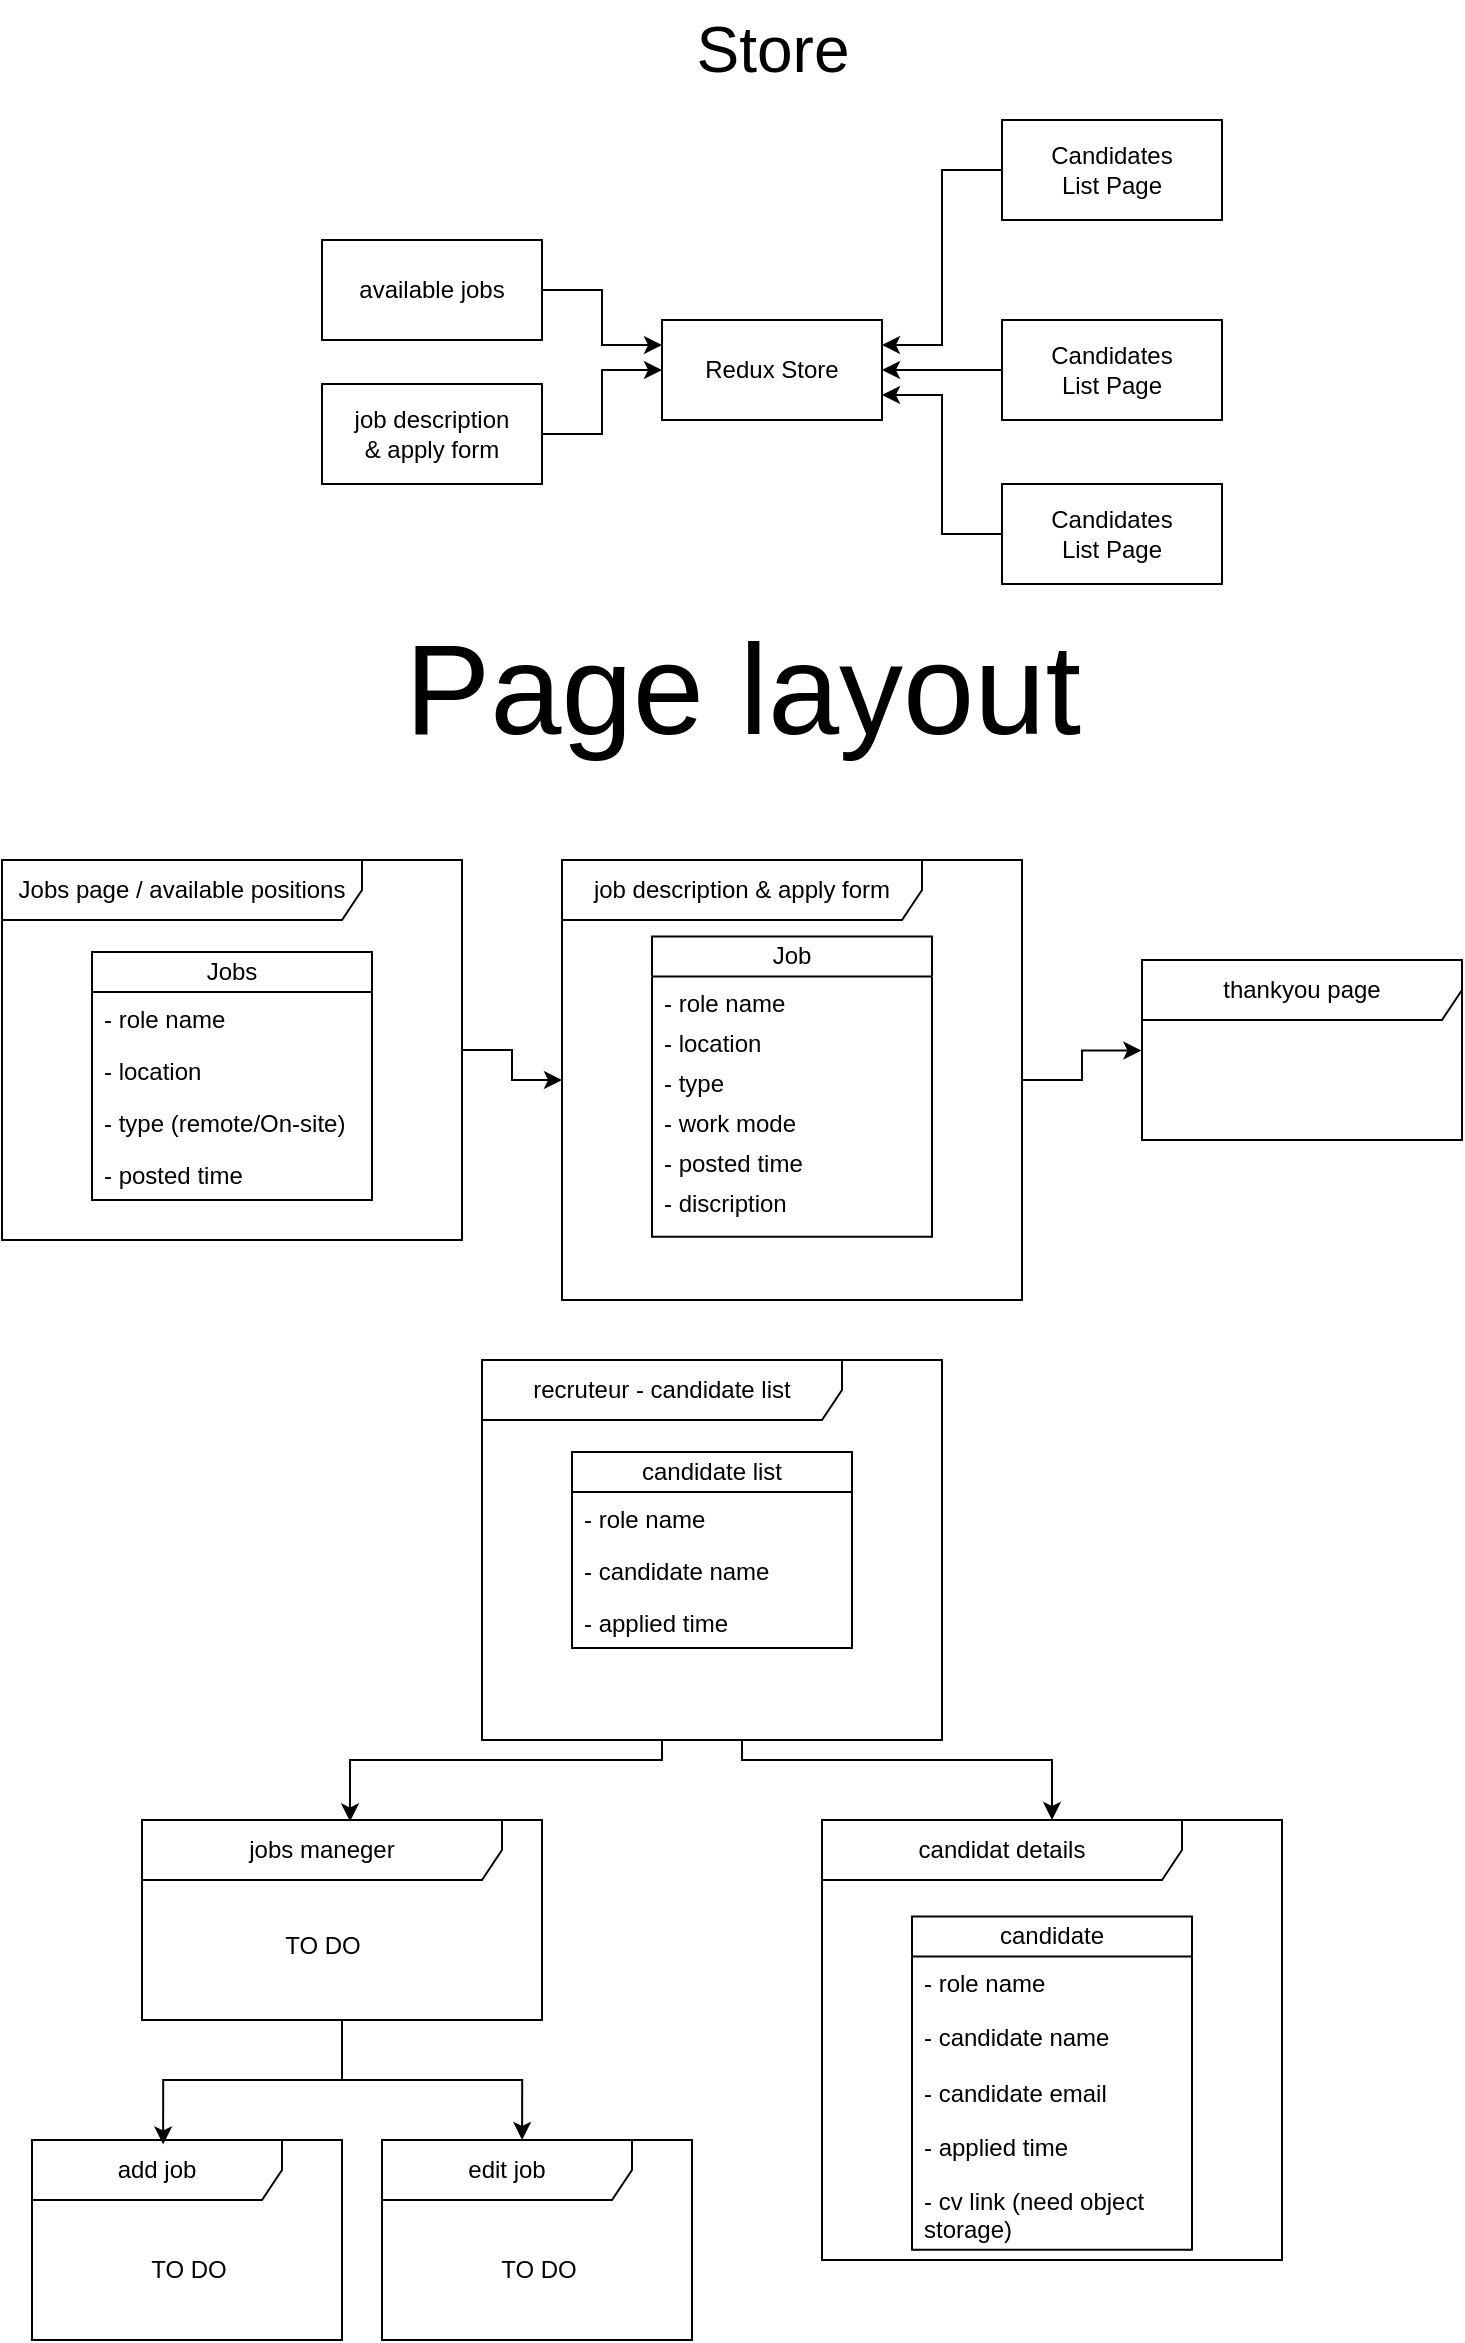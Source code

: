<mxfile version="26.1.3">
  <diagram name="Page-1" id="Qi487bEaUuhzNr4uj1XG">
    <mxGraphModel dx="913" dy="491" grid="1" gridSize="10" guides="1" tooltips="1" connect="1" arrows="1" fold="1" page="1" pageScale="1" pageWidth="850" pageHeight="1100" math="0" shadow="0">
      <root>
        <mxCell id="0" />
        <mxCell id="1" parent="0" />
        <mxCell id="W4q3u5rg73CAA8kYg7KD-1" value="Redux Store" style="html=1;whiteSpace=wrap;" vertex="1" parent="1">
          <mxGeometry x="360" y="300" width="110" height="50" as="geometry" />
        </mxCell>
        <mxCell id="W4q3u5rg73CAA8kYg7KD-3" style="edgeStyle=orthogonalEdgeStyle;rounded=0;orthogonalLoop=1;jettySize=auto;html=1;entryX=0;entryY=0.25;entryDx=0;entryDy=0;exitX=1;exitY=0.5;exitDx=0;exitDy=0;" edge="1" parent="1" source="W4q3u5rg73CAA8kYg7KD-2" target="W4q3u5rg73CAA8kYg7KD-1">
          <mxGeometry relative="1" as="geometry">
            <Array as="points">
              <mxPoint x="330" y="285" />
              <mxPoint x="330" y="313" />
            </Array>
          </mxGeometry>
        </mxCell>
        <mxCell id="W4q3u5rg73CAA8kYg7KD-2" value="available jobs" style="html=1;whiteSpace=wrap;" vertex="1" parent="1">
          <mxGeometry x="190" y="260" width="110" height="50" as="geometry" />
        </mxCell>
        <mxCell id="W4q3u5rg73CAA8kYg7KD-6" style="edgeStyle=orthogonalEdgeStyle;rounded=0;orthogonalLoop=1;jettySize=auto;html=1;entryX=1;entryY=0.25;entryDx=0;entryDy=0;" edge="1" parent="1" source="W4q3u5rg73CAA8kYg7KD-4" target="W4q3u5rg73CAA8kYg7KD-1">
          <mxGeometry relative="1" as="geometry" />
        </mxCell>
        <mxCell id="W4q3u5rg73CAA8kYg7KD-4" value="Candidates&lt;div&gt;List Page&lt;/div&gt;" style="html=1;whiteSpace=wrap;" vertex="1" parent="1">
          <mxGeometry x="530" y="200" width="110" height="50" as="geometry" />
        </mxCell>
        <mxCell id="W4q3u5rg73CAA8kYg7KD-8" style="edgeStyle=orthogonalEdgeStyle;rounded=0;orthogonalLoop=1;jettySize=auto;html=1;entryX=1;entryY=0.75;entryDx=0;entryDy=0;" edge="1" parent="1" source="W4q3u5rg73CAA8kYg7KD-7" target="W4q3u5rg73CAA8kYg7KD-1">
          <mxGeometry relative="1" as="geometry" />
        </mxCell>
        <mxCell id="W4q3u5rg73CAA8kYg7KD-7" value="Candidates&lt;div&gt;List Page&lt;/div&gt;" style="html=1;whiteSpace=wrap;" vertex="1" parent="1">
          <mxGeometry x="530" y="382" width="110" height="50" as="geometry" />
        </mxCell>
        <mxCell id="W4q3u5rg73CAA8kYg7KD-21" value="" style="group" vertex="1" connectable="0" parent="1">
          <mxGeometry x="30" y="570" width="230" height="190" as="geometry" />
        </mxCell>
        <mxCell id="W4q3u5rg73CAA8kYg7KD-12" value="Jobs page / available positions" style="shape=umlFrame;whiteSpace=wrap;html=1;pointerEvents=0;width=180;height=30;" vertex="1" parent="W4q3u5rg73CAA8kYg7KD-21">
          <mxGeometry width="230" height="190" as="geometry" />
        </mxCell>
        <mxCell id="W4q3u5rg73CAA8kYg7KD-13" value="Jobs" style="swimlane;fontStyle=0;childLayout=stackLayout;horizontal=1;startSize=20;fillColor=none;horizontalStack=0;resizeParent=1;resizeParentMax=0;resizeLast=0;collapsible=1;marginBottom=0;whiteSpace=wrap;html=1;" vertex="1" parent="W4q3u5rg73CAA8kYg7KD-21">
          <mxGeometry x="45" y="46" width="140" height="124" as="geometry">
            <mxRectangle x="305" y="640" width="70" height="30" as="alternateBounds" />
          </mxGeometry>
        </mxCell>
        <mxCell id="W4q3u5rg73CAA8kYg7KD-14" value="- role name" style="text;strokeColor=none;fillColor=none;align=left;verticalAlign=top;spacingLeft=4;spacingRight=4;overflow=hidden;rotatable=0;points=[[0,0.5],[1,0.5]];portConstraint=eastwest;whiteSpace=wrap;html=1;" vertex="1" parent="W4q3u5rg73CAA8kYg7KD-13">
          <mxGeometry y="20" width="140" height="26" as="geometry" />
        </mxCell>
        <mxCell id="W4q3u5rg73CAA8kYg7KD-15" value="- location&amp;nbsp;" style="text;strokeColor=none;fillColor=none;align=left;verticalAlign=top;spacingLeft=4;spacingRight=4;overflow=hidden;rotatable=0;points=[[0,0.5],[1,0.5]];portConstraint=eastwest;whiteSpace=wrap;html=1;" vertex="1" parent="W4q3u5rg73CAA8kYg7KD-13">
          <mxGeometry y="46" width="140" height="26" as="geometry" />
        </mxCell>
        <mxCell id="W4q3u5rg73CAA8kYg7KD-16" value="- type (remote/On-site)" style="text;strokeColor=none;fillColor=none;align=left;verticalAlign=top;spacingLeft=4;spacingRight=4;overflow=hidden;rotatable=0;points=[[0,0.5],[1,0.5]];portConstraint=eastwest;whiteSpace=wrap;html=1;" vertex="1" parent="W4q3u5rg73CAA8kYg7KD-13">
          <mxGeometry y="72" width="140" height="26" as="geometry" />
        </mxCell>
        <mxCell id="W4q3u5rg73CAA8kYg7KD-18" value="- posted time" style="text;strokeColor=none;fillColor=none;align=left;verticalAlign=top;spacingLeft=4;spacingRight=4;overflow=hidden;rotatable=0;points=[[0,0.5],[1,0.5]];portConstraint=eastwest;whiteSpace=wrap;html=1;" vertex="1" parent="W4q3u5rg73CAA8kYg7KD-13">
          <mxGeometry y="98" width="140" height="26" as="geometry" />
        </mxCell>
        <mxCell id="W4q3u5rg73CAA8kYg7KD-22" value="" style="group" vertex="1" connectable="0" parent="1">
          <mxGeometry x="310" y="570" width="230" height="220" as="geometry" />
        </mxCell>
        <mxCell id="W4q3u5rg73CAA8kYg7KD-23" value="job description &amp;amp; apply form" style="shape=umlFrame;whiteSpace=wrap;html=1;pointerEvents=0;width=180;height=30;" vertex="1" parent="W4q3u5rg73CAA8kYg7KD-22">
          <mxGeometry width="230" height="220" as="geometry" />
        </mxCell>
        <mxCell id="W4q3u5rg73CAA8kYg7KD-24" value="Job" style="swimlane;fontStyle=0;childLayout=stackLayout;horizontal=1;startSize=20;fillColor=none;horizontalStack=0;resizeParent=1;resizeParentMax=0;resizeLast=0;collapsible=1;marginBottom=0;whiteSpace=wrap;html=1;" vertex="1" parent="W4q3u5rg73CAA8kYg7KD-22">
          <mxGeometry x="45" y="38.21" width="140" height="150.105" as="geometry">
            <mxRectangle x="305" y="640" width="70" height="30" as="alternateBounds" />
          </mxGeometry>
        </mxCell>
        <mxCell id="W4q3u5rg73CAA8kYg7KD-25" value="- role name" style="text;strokeColor=none;fillColor=none;align=left;verticalAlign=top;spacingLeft=4;spacingRight=4;overflow=hidden;rotatable=0;points=[[0,0.5],[1,0.5]];portConstraint=eastwest;whiteSpace=wrap;html=1;" vertex="1" parent="W4q3u5rg73CAA8kYg7KD-24">
          <mxGeometry y="20" width="140" height="20" as="geometry" />
        </mxCell>
        <mxCell id="W4q3u5rg73CAA8kYg7KD-26" value="- location&amp;nbsp;" style="text;strokeColor=none;fillColor=none;align=left;verticalAlign=top;spacingLeft=4;spacingRight=4;overflow=hidden;rotatable=0;points=[[0,0.5],[1,0.5]];portConstraint=eastwest;whiteSpace=wrap;html=1;" vertex="1" parent="W4q3u5rg73CAA8kYg7KD-24">
          <mxGeometry y="40" width="140" height="20" as="geometry" />
        </mxCell>
        <mxCell id="W4q3u5rg73CAA8kYg7KD-27" value="- type" style="text;strokeColor=none;fillColor=none;align=left;verticalAlign=top;spacingLeft=4;spacingRight=4;overflow=hidden;rotatable=0;points=[[0,0.5],[1,0.5]];portConstraint=eastwest;whiteSpace=wrap;html=1;" vertex="1" parent="W4q3u5rg73CAA8kYg7KD-24">
          <mxGeometry y="60" width="140" height="20" as="geometry" />
        </mxCell>
        <mxCell id="W4q3u5rg73CAA8kYg7KD-81" value="-&amp;nbsp;work mode" style="text;strokeColor=none;fillColor=none;align=left;verticalAlign=top;spacingLeft=4;spacingRight=4;overflow=hidden;rotatable=0;points=[[0,0.5],[1,0.5]];portConstraint=eastwest;whiteSpace=wrap;html=1;" vertex="1" parent="W4q3u5rg73CAA8kYg7KD-24">
          <mxGeometry y="80" width="140" height="20" as="geometry" />
        </mxCell>
        <mxCell id="W4q3u5rg73CAA8kYg7KD-28" value="- posted time" style="text;strokeColor=none;fillColor=none;align=left;verticalAlign=top;spacingLeft=4;spacingRight=4;overflow=hidden;rotatable=0;points=[[0,0.5],[1,0.5]];portConstraint=eastwest;whiteSpace=wrap;html=1;" vertex="1" parent="W4q3u5rg73CAA8kYg7KD-24">
          <mxGeometry y="100" width="140" height="20" as="geometry" />
        </mxCell>
        <mxCell id="W4q3u5rg73CAA8kYg7KD-68" value="- discription" style="text;strokeColor=none;fillColor=none;align=left;verticalAlign=top;spacingLeft=4;spacingRight=4;overflow=hidden;rotatable=0;points=[[0,0.5],[1,0.5]];portConstraint=eastwest;whiteSpace=wrap;html=1;" vertex="1" parent="W4q3u5rg73CAA8kYg7KD-24">
          <mxGeometry y="120" width="140" height="30.105" as="geometry" />
        </mxCell>
        <mxCell id="W4q3u5rg73CAA8kYg7KD-29" value="" style="group" vertex="1" connectable="0" parent="1">
          <mxGeometry x="270" y="820" width="230" height="190" as="geometry" />
        </mxCell>
        <mxCell id="W4q3u5rg73CAA8kYg7KD-30" value="recruteur - candidate list" style="shape=umlFrame;whiteSpace=wrap;html=1;pointerEvents=0;width=180;height=30;" vertex="1" parent="W4q3u5rg73CAA8kYg7KD-29">
          <mxGeometry width="230" height="190" as="geometry" />
        </mxCell>
        <mxCell id="W4q3u5rg73CAA8kYg7KD-31" value="candidate list" style="swimlane;fontStyle=0;childLayout=stackLayout;horizontal=1;startSize=20;fillColor=none;horizontalStack=0;resizeParent=1;resizeParentMax=0;resizeLast=0;collapsible=1;marginBottom=0;whiteSpace=wrap;html=1;" vertex="1" parent="W4q3u5rg73CAA8kYg7KD-29">
          <mxGeometry x="45" y="46" width="140" height="98" as="geometry">
            <mxRectangle x="305" y="640" width="70" height="30" as="alternateBounds" />
          </mxGeometry>
        </mxCell>
        <mxCell id="W4q3u5rg73CAA8kYg7KD-32" value="- role name" style="text;strokeColor=none;fillColor=none;align=left;verticalAlign=top;spacingLeft=4;spacingRight=4;overflow=hidden;rotatable=0;points=[[0,0.5],[1,0.5]];portConstraint=eastwest;whiteSpace=wrap;html=1;" vertex="1" parent="W4q3u5rg73CAA8kYg7KD-31">
          <mxGeometry y="20" width="140" height="26" as="geometry" />
        </mxCell>
        <mxCell id="W4q3u5rg73CAA8kYg7KD-33" value="- candidate name" style="text;strokeColor=none;fillColor=none;align=left;verticalAlign=top;spacingLeft=4;spacingRight=4;overflow=hidden;rotatable=0;points=[[0,0.5],[1,0.5]];portConstraint=eastwest;whiteSpace=wrap;html=1;" vertex="1" parent="W4q3u5rg73CAA8kYg7KD-31">
          <mxGeometry y="46" width="140" height="26" as="geometry" />
        </mxCell>
        <mxCell id="W4q3u5rg73CAA8kYg7KD-34" value="- applied time&amp;nbsp;" style="text;strokeColor=none;fillColor=none;align=left;verticalAlign=top;spacingLeft=4;spacingRight=4;overflow=hidden;rotatable=0;points=[[0,0.5],[1,0.5]];portConstraint=eastwest;whiteSpace=wrap;html=1;" vertex="1" parent="W4q3u5rg73CAA8kYg7KD-31">
          <mxGeometry y="72" width="140" height="26" as="geometry" />
        </mxCell>
        <mxCell id="W4q3u5rg73CAA8kYg7KD-36" value="" style="group" vertex="1" connectable="0" parent="1">
          <mxGeometry x="440" y="1050" width="230" height="220" as="geometry" />
        </mxCell>
        <mxCell id="W4q3u5rg73CAA8kYg7KD-37" value="candidat details" style="shape=umlFrame;whiteSpace=wrap;html=1;pointerEvents=0;width=180;height=30;" vertex="1" parent="W4q3u5rg73CAA8kYg7KD-36">
          <mxGeometry width="230" height="220" as="geometry" />
        </mxCell>
        <mxCell id="W4q3u5rg73CAA8kYg7KD-38" value="candidate" style="swimlane;fontStyle=0;childLayout=stackLayout;horizontal=1;startSize=20;fillColor=none;horizontalStack=0;resizeParent=1;resizeParentMax=0;resizeLast=0;collapsible=1;marginBottom=0;whiteSpace=wrap;html=1;" vertex="1" parent="W4q3u5rg73CAA8kYg7KD-36">
          <mxGeometry x="45" y="48.19" width="140" height="166.667" as="geometry">
            <mxRectangle x="305" y="640" width="70" height="30" as="alternateBounds" />
          </mxGeometry>
        </mxCell>
        <mxCell id="W4q3u5rg73CAA8kYg7KD-39" value="- role name" style="text;strokeColor=none;fillColor=none;align=left;verticalAlign=top;spacingLeft=4;spacingRight=4;overflow=hidden;rotatable=0;points=[[0,0.5],[1,0.5]];portConstraint=eastwest;whiteSpace=wrap;html=1;" vertex="1" parent="W4q3u5rg73CAA8kYg7KD-38">
          <mxGeometry y="20" width="140" height="27.238" as="geometry" />
        </mxCell>
        <mxCell id="W4q3u5rg73CAA8kYg7KD-40" value="- candidate name" style="text;strokeColor=none;fillColor=none;align=left;verticalAlign=top;spacingLeft=4;spacingRight=4;overflow=hidden;rotatable=0;points=[[0,0.5],[1,0.5]];portConstraint=eastwest;whiteSpace=wrap;html=1;" vertex="1" parent="W4q3u5rg73CAA8kYg7KD-38">
          <mxGeometry y="47.238" width="140" height="27.238" as="geometry" />
        </mxCell>
        <mxCell id="W4q3u5rg73CAA8kYg7KD-41" value="- candidate email" style="text;strokeColor=none;fillColor=none;align=left;verticalAlign=top;spacingLeft=4;spacingRight=4;overflow=hidden;rotatable=0;points=[[0,0.5],[1,0.5]];portConstraint=eastwest;whiteSpace=wrap;html=1;" vertex="1" parent="W4q3u5rg73CAA8kYg7KD-38">
          <mxGeometry y="74.476" width="140" height="27.238" as="geometry" />
        </mxCell>
        <mxCell id="W4q3u5rg73CAA8kYg7KD-42" value="- applied time" style="text;strokeColor=none;fillColor=none;align=left;verticalAlign=top;spacingLeft=4;spacingRight=4;overflow=hidden;rotatable=0;points=[[0,0.5],[1,0.5]];portConstraint=eastwest;whiteSpace=wrap;html=1;" vertex="1" parent="W4q3u5rg73CAA8kYg7KD-38">
          <mxGeometry y="101.714" width="140" height="27.238" as="geometry" />
        </mxCell>
        <mxCell id="W4q3u5rg73CAA8kYg7KD-78" value="- cv link (need object storage)" style="text;strokeColor=none;fillColor=none;align=left;verticalAlign=top;spacingLeft=4;spacingRight=4;overflow=hidden;rotatable=0;points=[[0,0.5],[1,0.5]];portConstraint=eastwest;whiteSpace=wrap;html=1;" vertex="1" parent="W4q3u5rg73CAA8kYg7KD-38">
          <mxGeometry y="128.952" width="140" height="37.714" as="geometry" />
        </mxCell>
        <mxCell id="W4q3u5rg73CAA8kYg7KD-43" value="" style="group" vertex="1" connectable="0" parent="1">
          <mxGeometry x="100" y="1050" width="200" height="100" as="geometry" />
        </mxCell>
        <mxCell id="W4q3u5rg73CAA8kYg7KD-44" value="jobs maneger" style="shape=umlFrame;whiteSpace=wrap;html=1;pointerEvents=0;width=180;height=30;" vertex="1" parent="W4q3u5rg73CAA8kYg7KD-43">
          <mxGeometry width="200" height="100" as="geometry" />
        </mxCell>
        <mxCell id="W4q3u5rg73CAA8kYg7KD-51" style="edgeStyle=orthogonalEdgeStyle;rounded=0;orthogonalLoop=1;jettySize=auto;html=1;entryX=0.52;entryY=0.007;entryDx=0;entryDy=0;entryPerimeter=0;" edge="1" parent="1" source="W4q3u5rg73CAA8kYg7KD-30" target="W4q3u5rg73CAA8kYg7KD-44">
          <mxGeometry relative="1" as="geometry">
            <Array as="points">
              <mxPoint x="360" y="1020" />
              <mxPoint x="204" y="1020" />
            </Array>
          </mxGeometry>
        </mxCell>
        <mxCell id="W4q3u5rg73CAA8kYg7KD-52" style="edgeStyle=orthogonalEdgeStyle;rounded=0;orthogonalLoop=1;jettySize=auto;html=1;" edge="1" parent="1" source="W4q3u5rg73CAA8kYg7KD-30" target="W4q3u5rg73CAA8kYg7KD-37">
          <mxGeometry relative="1" as="geometry">
            <Array as="points">
              <mxPoint x="400" y="1020" />
              <mxPoint x="555" y="1020" />
            </Array>
          </mxGeometry>
        </mxCell>
        <mxCell id="W4q3u5rg73CAA8kYg7KD-53" value="" style="group" vertex="1" connectable="0" parent="1">
          <mxGeometry x="600" y="620" width="160" height="90" as="geometry" />
        </mxCell>
        <mxCell id="W4q3u5rg73CAA8kYg7KD-54" value="thankyou page" style="shape=umlFrame;whiteSpace=wrap;html=1;pointerEvents=0;width=180;height=30;" vertex="1" parent="W4q3u5rg73CAA8kYg7KD-53">
          <mxGeometry width="160" height="90" as="geometry" />
        </mxCell>
        <mxCell id="W4q3u5rg73CAA8kYg7KD-61" style="edgeStyle=orthogonalEdgeStyle;rounded=0;orthogonalLoop=1;jettySize=auto;html=1;entryX=0;entryY=0.5;entryDx=0;entryDy=0;entryPerimeter=0;" edge="1" parent="1" source="W4q3u5rg73CAA8kYg7KD-12" target="W4q3u5rg73CAA8kYg7KD-23">
          <mxGeometry relative="1" as="geometry" />
        </mxCell>
        <mxCell id="W4q3u5rg73CAA8kYg7KD-63" style="edgeStyle=orthogonalEdgeStyle;rounded=0;orthogonalLoop=1;jettySize=auto;html=1;entryX=-0.002;entryY=0.503;entryDx=0;entryDy=0;entryPerimeter=0;" edge="1" parent="1" source="W4q3u5rg73CAA8kYg7KD-23" target="W4q3u5rg73CAA8kYg7KD-54">
          <mxGeometry relative="1" as="geometry" />
        </mxCell>
        <mxCell id="W4q3u5rg73CAA8kYg7KD-65" style="edgeStyle=orthogonalEdgeStyle;rounded=0;orthogonalLoop=1;jettySize=auto;html=1;entryX=1;entryY=0.5;entryDx=0;entryDy=0;" edge="1" parent="1" source="W4q3u5rg73CAA8kYg7KD-64" target="W4q3u5rg73CAA8kYg7KD-1">
          <mxGeometry relative="1" as="geometry" />
        </mxCell>
        <mxCell id="W4q3u5rg73CAA8kYg7KD-64" value="Candidates&lt;div&gt;List Page&lt;/div&gt;" style="html=1;whiteSpace=wrap;" vertex="1" parent="1">
          <mxGeometry x="530" y="300" width="110" height="50" as="geometry" />
        </mxCell>
        <mxCell id="W4q3u5rg73CAA8kYg7KD-67" style="edgeStyle=orthogonalEdgeStyle;rounded=0;orthogonalLoop=1;jettySize=auto;html=1;entryX=0;entryY=0.5;entryDx=0;entryDy=0;" edge="1" parent="1" source="W4q3u5rg73CAA8kYg7KD-66" target="W4q3u5rg73CAA8kYg7KD-1">
          <mxGeometry relative="1" as="geometry" />
        </mxCell>
        <mxCell id="W4q3u5rg73CAA8kYg7KD-66" value="job description&lt;br&gt;&amp;amp; apply form" style="html=1;whiteSpace=wrap;" vertex="1" parent="1">
          <mxGeometry x="190" y="332" width="110" height="50" as="geometry" />
        </mxCell>
        <mxCell id="W4q3u5rg73CAA8kYg7KD-71" value="add job" style="shape=umlFrame;whiteSpace=wrap;html=1;pointerEvents=0;width=125;height=30;" vertex="1" parent="1">
          <mxGeometry x="45" y="1210" width="155" height="100" as="geometry" />
        </mxCell>
        <mxCell id="W4q3u5rg73CAA8kYg7KD-72" value="edit job" style="shape=umlFrame;whiteSpace=wrap;html=1;pointerEvents=0;width=125;height=30;" vertex="1" parent="1">
          <mxGeometry x="220" y="1210" width="155" height="100" as="geometry" />
        </mxCell>
        <mxCell id="W4q3u5rg73CAA8kYg7KD-73" style="edgeStyle=orthogonalEdgeStyle;rounded=0;orthogonalLoop=1;jettySize=auto;html=1;entryX=0.452;entryY=0;entryDx=0;entryDy=0;entryPerimeter=0;" edge="1" parent="1" source="W4q3u5rg73CAA8kYg7KD-44" target="W4q3u5rg73CAA8kYg7KD-72">
          <mxGeometry relative="1" as="geometry" />
        </mxCell>
        <mxCell id="W4q3u5rg73CAA8kYg7KD-70" style="edgeStyle=orthogonalEdgeStyle;rounded=0;orthogonalLoop=1;jettySize=auto;html=1;entryX=0.423;entryY=0.022;entryDx=0;entryDy=0;entryPerimeter=0;" edge="1" parent="1" source="W4q3u5rg73CAA8kYg7KD-44" target="W4q3u5rg73CAA8kYg7KD-71">
          <mxGeometry relative="1" as="geometry">
            <mxPoint x="108.696" y="1207.895" as="targetPoint" />
          </mxGeometry>
        </mxCell>
        <mxCell id="W4q3u5rg73CAA8kYg7KD-75" value="TO DO" style="text;html=1;align=center;verticalAlign=middle;resizable=0;points=[];autosize=1;strokeColor=none;fillColor=none;" vertex="1" parent="1">
          <mxGeometry x="160" y="1098" width="60" height="30" as="geometry" />
        </mxCell>
        <mxCell id="W4q3u5rg73CAA8kYg7KD-76" value="TO DO" style="text;html=1;align=center;verticalAlign=middle;resizable=0;points=[];autosize=1;strokeColor=none;fillColor=none;" vertex="1" parent="1">
          <mxGeometry x="92.5" y="1260" width="60" height="30" as="geometry" />
        </mxCell>
        <mxCell id="W4q3u5rg73CAA8kYg7KD-77" value="TO DO" style="text;html=1;align=center;verticalAlign=middle;resizable=0;points=[];autosize=1;strokeColor=none;fillColor=none;" vertex="1" parent="1">
          <mxGeometry x="267.5" y="1260" width="60" height="30" as="geometry" />
        </mxCell>
        <mxCell id="W4q3u5rg73CAA8kYg7KD-79" value="Page layout" style="text;html=1;align=center;verticalAlign=middle;resizable=0;points=[];autosize=1;strokeColor=none;fillColor=none;fontSize=64;" vertex="1" parent="1">
          <mxGeometry x="220" y="440" width="360" height="90" as="geometry" />
        </mxCell>
        <mxCell id="W4q3u5rg73CAA8kYg7KD-80" value="Store" style="text;html=1;align=center;verticalAlign=middle;resizable=0;points=[];autosize=1;strokeColor=none;fillColor=none;fontSize=32;" vertex="1" parent="1">
          <mxGeometry x="365" y="140" width="100" height="50" as="geometry" />
        </mxCell>
      </root>
    </mxGraphModel>
  </diagram>
</mxfile>
